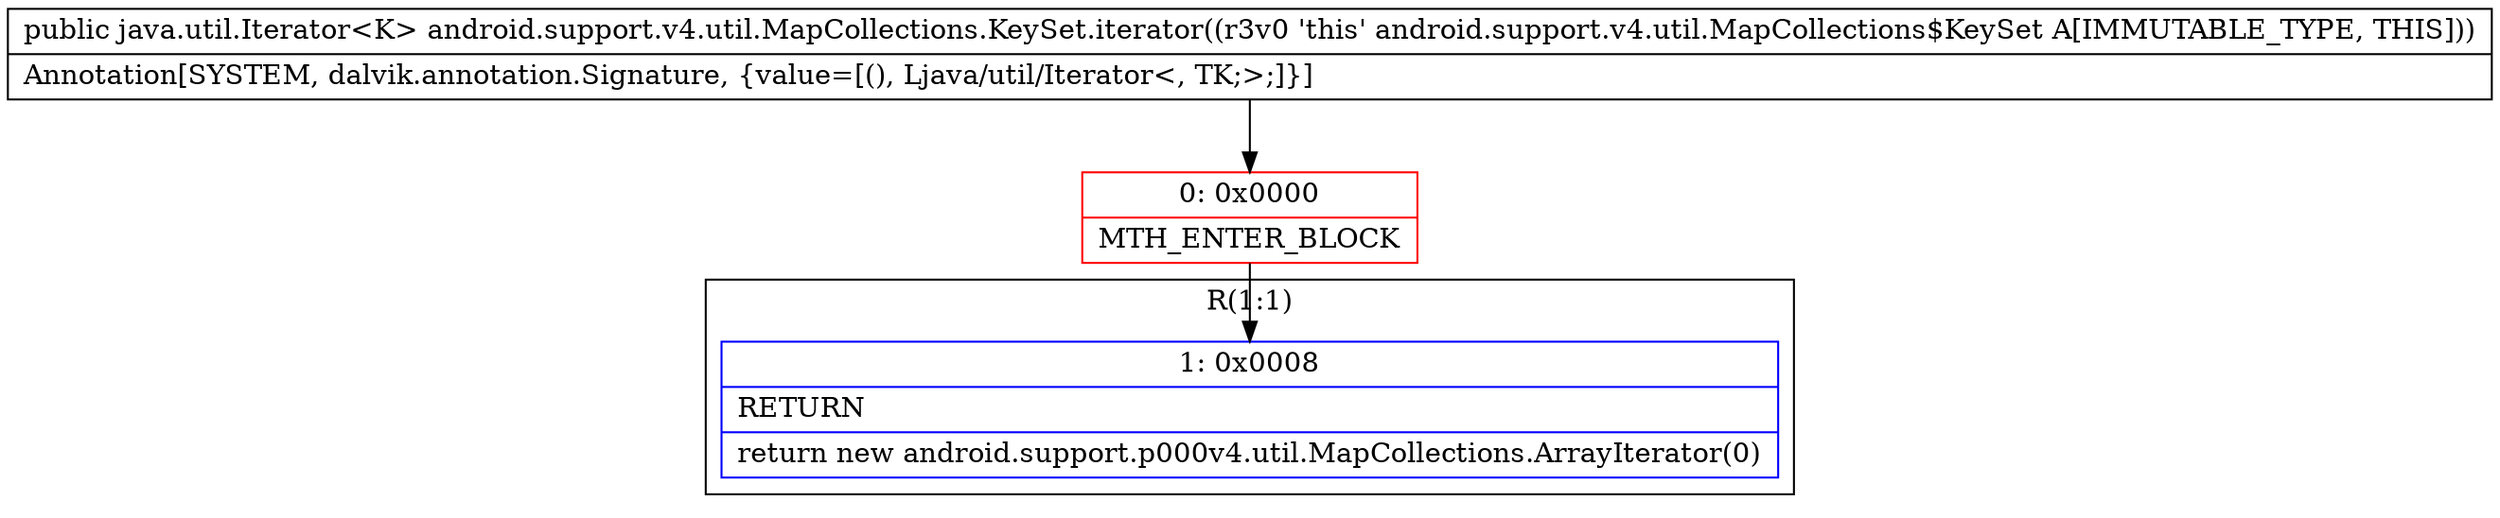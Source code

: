 digraph "CFG forandroid.support.v4.util.MapCollections.KeySet.iterator()Ljava\/util\/Iterator;" {
subgraph cluster_Region_1837006987 {
label = "R(1:1)";
node [shape=record,color=blue];
Node_1 [shape=record,label="{1\:\ 0x0008|RETURN\l|return new android.support.p000v4.util.MapCollections.ArrayIterator(0)\l}"];
}
Node_0 [shape=record,color=red,label="{0\:\ 0x0000|MTH_ENTER_BLOCK\l}"];
MethodNode[shape=record,label="{public java.util.Iterator\<K\> android.support.v4.util.MapCollections.KeySet.iterator((r3v0 'this' android.support.v4.util.MapCollections$KeySet A[IMMUTABLE_TYPE, THIS]))  | Annotation[SYSTEM, dalvik.annotation.Signature, \{value=[(), Ljava\/util\/Iterator\<, TK;\>;]\}]\l}"];
MethodNode -> Node_0;
Node_0 -> Node_1;
}


